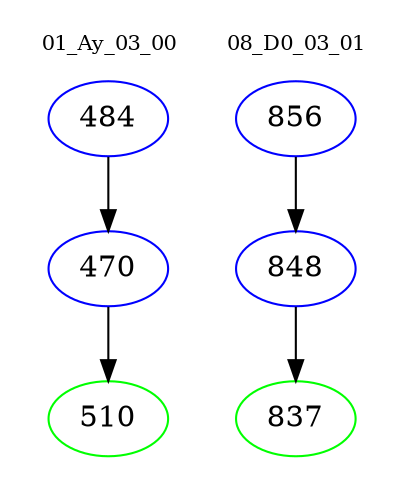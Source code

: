digraph{
subgraph cluster_0 {
color = white
label = "01_Ay_03_00";
fontsize=10;
T0_484 [label="484", color="blue"]
T0_484 -> T0_470 [color="black"]
T0_470 [label="470", color="blue"]
T0_470 -> T0_510 [color="black"]
T0_510 [label="510", color="green"]
}
subgraph cluster_1 {
color = white
label = "08_D0_03_01";
fontsize=10;
T1_856 [label="856", color="blue"]
T1_856 -> T1_848 [color="black"]
T1_848 [label="848", color="blue"]
T1_848 -> T1_837 [color="black"]
T1_837 [label="837", color="green"]
}
}
